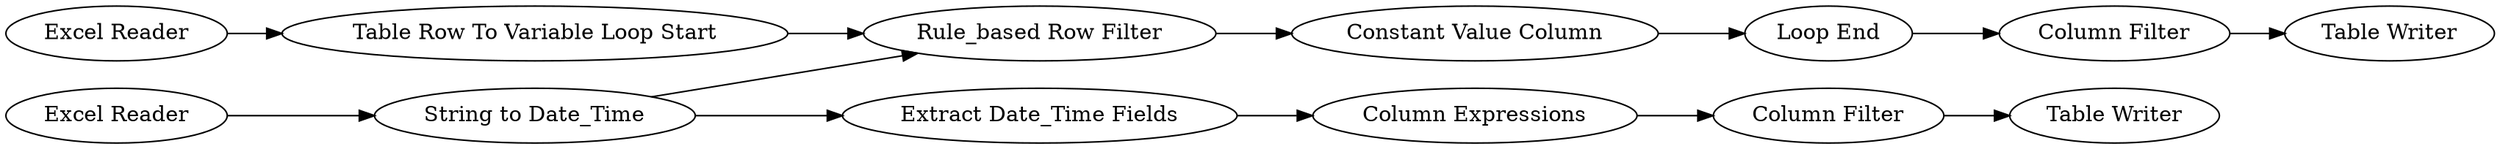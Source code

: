 digraph {
	"-8294496271165438164_6" [label="Column Filter"]
	"-8294496271165438164_3" [label="String to Date_Time"]
	"-8294496271165438164_2" [label="Excel Reader"]
	"-8294496271165438164_8" [label="Rule_based Row Filter"]
	"-8294496271165438164_7" [label="Table Writer"]
	"-8294496271165438164_12" [label="Table Writer"]
	"-8294496271165438164_4" [label="Extract Date_Time Fields"]
	"-8294496271165438164_5" [label="Column Expressions"]
	"-8294496271165438164_1" [label="Excel Reader"]
	"-8294496271165438164_11" [label="Loop End"]
	"-8294496271165438164_13" [label="Column Filter"]
	"-8294496271165438164_9" [label="Table Row To Variable Loop Start"]
	"-8294496271165438164_10" [label="Constant Value Column"]
	"-8294496271165438164_8" -> "-8294496271165438164_10"
	"-8294496271165438164_1" -> "-8294496271165438164_3"
	"-8294496271165438164_4" -> "-8294496271165438164_5"
	"-8294496271165438164_10" -> "-8294496271165438164_11"
	"-8294496271165438164_9" -> "-8294496271165438164_8"
	"-8294496271165438164_2" -> "-8294496271165438164_9"
	"-8294496271165438164_11" -> "-8294496271165438164_13"
	"-8294496271165438164_5" -> "-8294496271165438164_6"
	"-8294496271165438164_3" -> "-8294496271165438164_8"
	"-8294496271165438164_13" -> "-8294496271165438164_12"
	"-8294496271165438164_3" -> "-8294496271165438164_4"
	"-8294496271165438164_6" -> "-8294496271165438164_7"
	rankdir=LR
}
